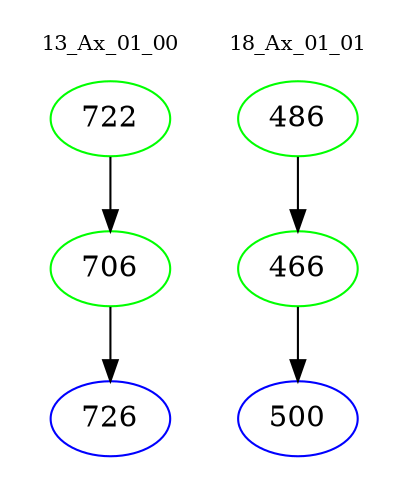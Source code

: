 digraph{
subgraph cluster_0 {
color = white
label = "13_Ax_01_00";
fontsize=10;
T0_722 [label="722", color="green"]
T0_722 -> T0_706 [color="black"]
T0_706 [label="706", color="green"]
T0_706 -> T0_726 [color="black"]
T0_726 [label="726", color="blue"]
}
subgraph cluster_1 {
color = white
label = "18_Ax_01_01";
fontsize=10;
T1_486 [label="486", color="green"]
T1_486 -> T1_466 [color="black"]
T1_466 [label="466", color="green"]
T1_466 -> T1_500 [color="black"]
T1_500 [label="500", color="blue"]
}
}
